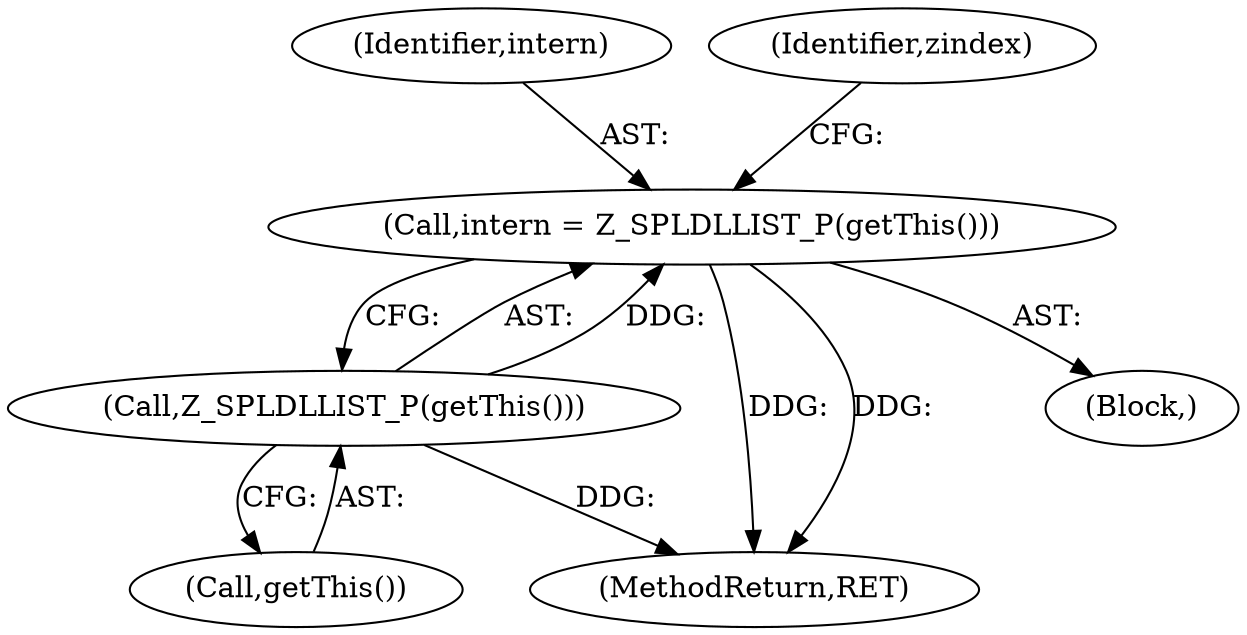 digraph "0_php-src_28a6ed9f9a36b9c517e4a8a429baf4dd382fc5d5?w=1@pointer" {
"1000125" [label="(Call,intern = Z_SPLDLLIST_P(getThis()))"];
"1000127" [label="(Call,Z_SPLDLLIST_P(getThis()))"];
"1000128" [label="(Call,getThis())"];
"1000125" [label="(Call,intern = Z_SPLDLLIST_P(getThis()))"];
"1000126" [label="(Identifier,intern)"];
"1000127" [label="(Call,Z_SPLDLLIST_P(getThis()))"];
"1000221" [label="(MethodReturn,RET)"];
"1000132" [label="(Identifier,zindex)"];
"1000109" [label="(Block,)"];
"1000125" -> "1000109"  [label="AST: "];
"1000125" -> "1000127"  [label="CFG: "];
"1000126" -> "1000125"  [label="AST: "];
"1000127" -> "1000125"  [label="AST: "];
"1000132" -> "1000125"  [label="CFG: "];
"1000125" -> "1000221"  [label="DDG: "];
"1000125" -> "1000221"  [label="DDG: "];
"1000127" -> "1000125"  [label="DDG: "];
"1000127" -> "1000128"  [label="CFG: "];
"1000128" -> "1000127"  [label="AST: "];
"1000127" -> "1000221"  [label="DDG: "];
}
